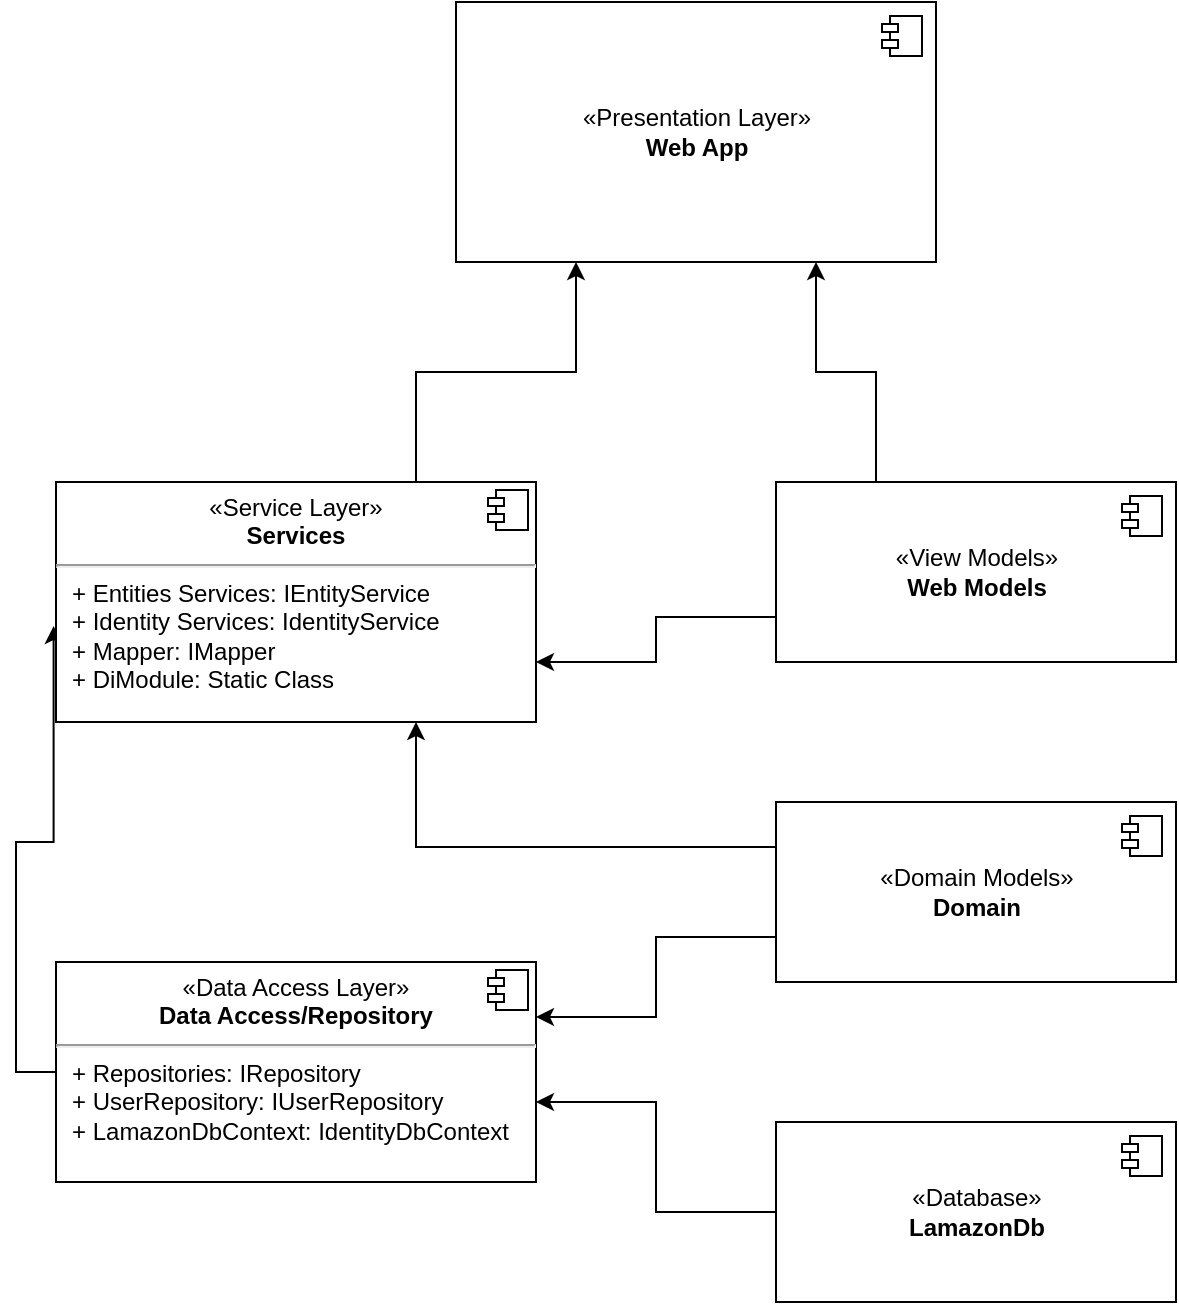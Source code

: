 <mxfile version="11.2.9" type="device" pages="1"><diagram id="PaOfMaLbn6D1ex3_Xbu1" name="Page-1"><mxGraphModel dx="1662" dy="723" grid="1" gridSize="10" guides="1" tooltips="1" connect="1" arrows="1" fold="1" page="1" pageScale="1" pageWidth="850" pageHeight="1100" math="0" shadow="0"><root><mxCell id="0"/><mxCell id="1" parent="0"/><mxCell id="Biafrsy3s1lSaa9H0l_B-33" style="edgeStyle=orthogonalEdgeStyle;rounded=0;orthogonalLoop=1;jettySize=auto;html=1;entryX=1;entryY=0.636;entryDx=0;entryDy=0;entryPerimeter=0;" edge="1" parent="1" source="Biafrsy3s1lSaa9H0l_B-5" target="Biafrsy3s1lSaa9H0l_B-21"><mxGeometry relative="1" as="geometry"/></mxCell><mxCell id="Biafrsy3s1lSaa9H0l_B-5" value="«Database»&lt;br&gt;&lt;b&gt;LamazonDb&lt;/b&gt;" style="html=1;" vertex="1" parent="1"><mxGeometry x="480" y="640" width="200" height="90" as="geometry"/></mxCell><mxCell id="Biafrsy3s1lSaa9H0l_B-6" value="" style="shape=component;jettyWidth=8;jettyHeight=4;" vertex="1" parent="Biafrsy3s1lSaa9H0l_B-5"><mxGeometry x="1" width="20" height="20" relative="1" as="geometry"><mxPoint x="-27" y="7" as="offset"/></mxGeometry></mxCell><mxCell id="Biafrsy3s1lSaa9H0l_B-13" value="«Presentation Layer»&lt;br&gt;&lt;b&gt;Web App&lt;/b&gt;" style="html=1;" vertex="1" parent="1"><mxGeometry x="320" y="80" width="240" height="130" as="geometry"/></mxCell><mxCell id="Biafrsy3s1lSaa9H0l_B-14" value="" style="shape=component;jettyWidth=8;jettyHeight=4;" vertex="1" parent="Biafrsy3s1lSaa9H0l_B-13"><mxGeometry x="1" width="20" height="20" relative="1" as="geometry"><mxPoint x="-27" y="7" as="offset"/></mxGeometry></mxCell><mxCell id="Biafrsy3s1lSaa9H0l_B-41" style="edgeStyle=orthogonalEdgeStyle;rounded=0;orthogonalLoop=1;jettySize=auto;html=1;exitX=0;exitY=0.25;exitDx=0;exitDy=0;entryX=0.75;entryY=1;entryDx=0;entryDy=0;" edge="1" parent="1" source="Biafrsy3s1lSaa9H0l_B-15" target="Biafrsy3s1lSaa9H0l_B-23"><mxGeometry relative="1" as="geometry"/></mxCell><mxCell id="Biafrsy3s1lSaa9H0l_B-45" style="edgeStyle=orthogonalEdgeStyle;rounded=0;orthogonalLoop=1;jettySize=auto;html=1;exitX=0;exitY=0.75;exitDx=0;exitDy=0;entryX=1;entryY=0.25;entryDx=0;entryDy=0;" edge="1" parent="1" source="Biafrsy3s1lSaa9H0l_B-15" target="Biafrsy3s1lSaa9H0l_B-21"><mxGeometry relative="1" as="geometry"/></mxCell><mxCell id="Biafrsy3s1lSaa9H0l_B-15" value="«Domain Models»&lt;br&gt;&lt;b&gt;Domain&lt;/b&gt;" style="html=1;" vertex="1" parent="1"><mxGeometry x="480" y="480" width="200" height="90" as="geometry"/></mxCell><mxCell id="Biafrsy3s1lSaa9H0l_B-16" value="" style="shape=component;jettyWidth=8;jettyHeight=4;" vertex="1" parent="Biafrsy3s1lSaa9H0l_B-15"><mxGeometry x="1" width="20" height="20" relative="1" as="geometry"><mxPoint x="-27" y="7" as="offset"/></mxGeometry></mxCell><mxCell id="Biafrsy3s1lSaa9H0l_B-40" style="edgeStyle=orthogonalEdgeStyle;rounded=0;orthogonalLoop=1;jettySize=auto;html=1;exitX=0;exitY=0.75;exitDx=0;exitDy=0;entryX=1;entryY=0.75;entryDx=0;entryDy=0;" edge="1" parent="1" source="Biafrsy3s1lSaa9H0l_B-17" target="Biafrsy3s1lSaa9H0l_B-23"><mxGeometry relative="1" as="geometry"/></mxCell><mxCell id="Biafrsy3s1lSaa9H0l_B-44" style="edgeStyle=orthogonalEdgeStyle;rounded=0;orthogonalLoop=1;jettySize=auto;html=1;exitX=0.25;exitY=0;exitDx=0;exitDy=0;entryX=0.75;entryY=1;entryDx=0;entryDy=0;" edge="1" parent="1" source="Biafrsy3s1lSaa9H0l_B-17" target="Biafrsy3s1lSaa9H0l_B-13"><mxGeometry relative="1" as="geometry"/></mxCell><mxCell id="Biafrsy3s1lSaa9H0l_B-17" value="«View Models»&lt;br&gt;&lt;b&gt;Web Models&lt;/b&gt;" style="html=1;" vertex="1" parent="1"><mxGeometry x="480" y="320" width="200" height="90" as="geometry"/></mxCell><mxCell id="Biafrsy3s1lSaa9H0l_B-18" value="" style="shape=component;jettyWidth=8;jettyHeight=4;" vertex="1" parent="Biafrsy3s1lSaa9H0l_B-17"><mxGeometry x="1" width="20" height="20" relative="1" as="geometry"><mxPoint x="-27" y="7" as="offset"/></mxGeometry></mxCell><mxCell id="Biafrsy3s1lSaa9H0l_B-34" style="edgeStyle=orthogonalEdgeStyle;rounded=0;orthogonalLoop=1;jettySize=auto;html=1;exitX=0;exitY=0.5;exitDx=0;exitDy=0;entryX=-0.005;entryY=0.6;entryDx=0;entryDy=0;entryPerimeter=0;" edge="1" parent="1" source="Biafrsy3s1lSaa9H0l_B-21" target="Biafrsy3s1lSaa9H0l_B-23"><mxGeometry relative="1" as="geometry"/></mxCell><mxCell id="Biafrsy3s1lSaa9H0l_B-21" value="&lt;p style=&quot;margin: 0px ; margin-top: 6px ; text-align: center&quot;&gt;«Data Access Layer»&lt;br&gt;&lt;b&gt;Data Access/Repository&lt;/b&gt;&lt;br&gt;&lt;/p&gt;&lt;hr&gt;&lt;p style=&quot;margin: 0px ; margin-left: 8px&quot;&gt;+ Repositories: IRepository&lt;/p&gt;&lt;p style=&quot;margin: 0px ; margin-left: 8px&quot;&gt;+ UserRepository: IUserRepository&lt;/p&gt;&lt;p style=&quot;margin: 0px ; margin-left: 8px&quot;&gt;+ LamazonDbContext: IdentityDbContext&lt;/p&gt;" style="align=left;overflow=fill;html=1;" vertex="1" parent="1"><mxGeometry x="120" y="560" width="240" height="110" as="geometry"/></mxCell><mxCell id="Biafrsy3s1lSaa9H0l_B-22" value="" style="shape=component;jettyWidth=8;jettyHeight=4;" vertex="1" parent="Biafrsy3s1lSaa9H0l_B-21"><mxGeometry x="1" width="20" height="20" relative="1" as="geometry"><mxPoint x="-24" y="4" as="offset"/></mxGeometry></mxCell><mxCell id="Biafrsy3s1lSaa9H0l_B-42" style="edgeStyle=orthogonalEdgeStyle;rounded=0;orthogonalLoop=1;jettySize=auto;html=1;exitX=0.75;exitY=0;exitDx=0;exitDy=0;entryX=0.25;entryY=1;entryDx=0;entryDy=0;" edge="1" parent="1" source="Biafrsy3s1lSaa9H0l_B-23" target="Biafrsy3s1lSaa9H0l_B-13"><mxGeometry relative="1" as="geometry"/></mxCell><mxCell id="Biafrsy3s1lSaa9H0l_B-23" value="&lt;p style=&quot;margin: 0px ; margin-top: 6px ; text-align: center&quot;&gt;«Service Layer»&lt;br&gt;&lt;b&gt;Services&lt;/b&gt;&lt;br&gt;&lt;/p&gt;&lt;hr&gt;&lt;p style=&quot;margin: 0px ; margin-left: 8px&quot;&gt;+ Entities Services: IEntityService&lt;/p&gt;&lt;p style=&quot;margin: 0px ; margin-left: 8px&quot;&gt;+ Identity Services: IdentityService&lt;br&gt;+ Mapper: IMapper&lt;/p&gt;&lt;p style=&quot;margin: 0px ; margin-left: 8px&quot;&gt;+ DiModule: Static Class&lt;/p&gt;" style="align=left;overflow=fill;html=1;" vertex="1" parent="1"><mxGeometry x="120" y="320" width="240" height="120" as="geometry"/></mxCell><mxCell id="Biafrsy3s1lSaa9H0l_B-24" value="" style="shape=component;jettyWidth=8;jettyHeight=4;" vertex="1" parent="Biafrsy3s1lSaa9H0l_B-23"><mxGeometry x="1" width="20" height="20" relative="1" as="geometry"><mxPoint x="-24" y="4" as="offset"/></mxGeometry></mxCell></root></mxGraphModel></diagram></mxfile>